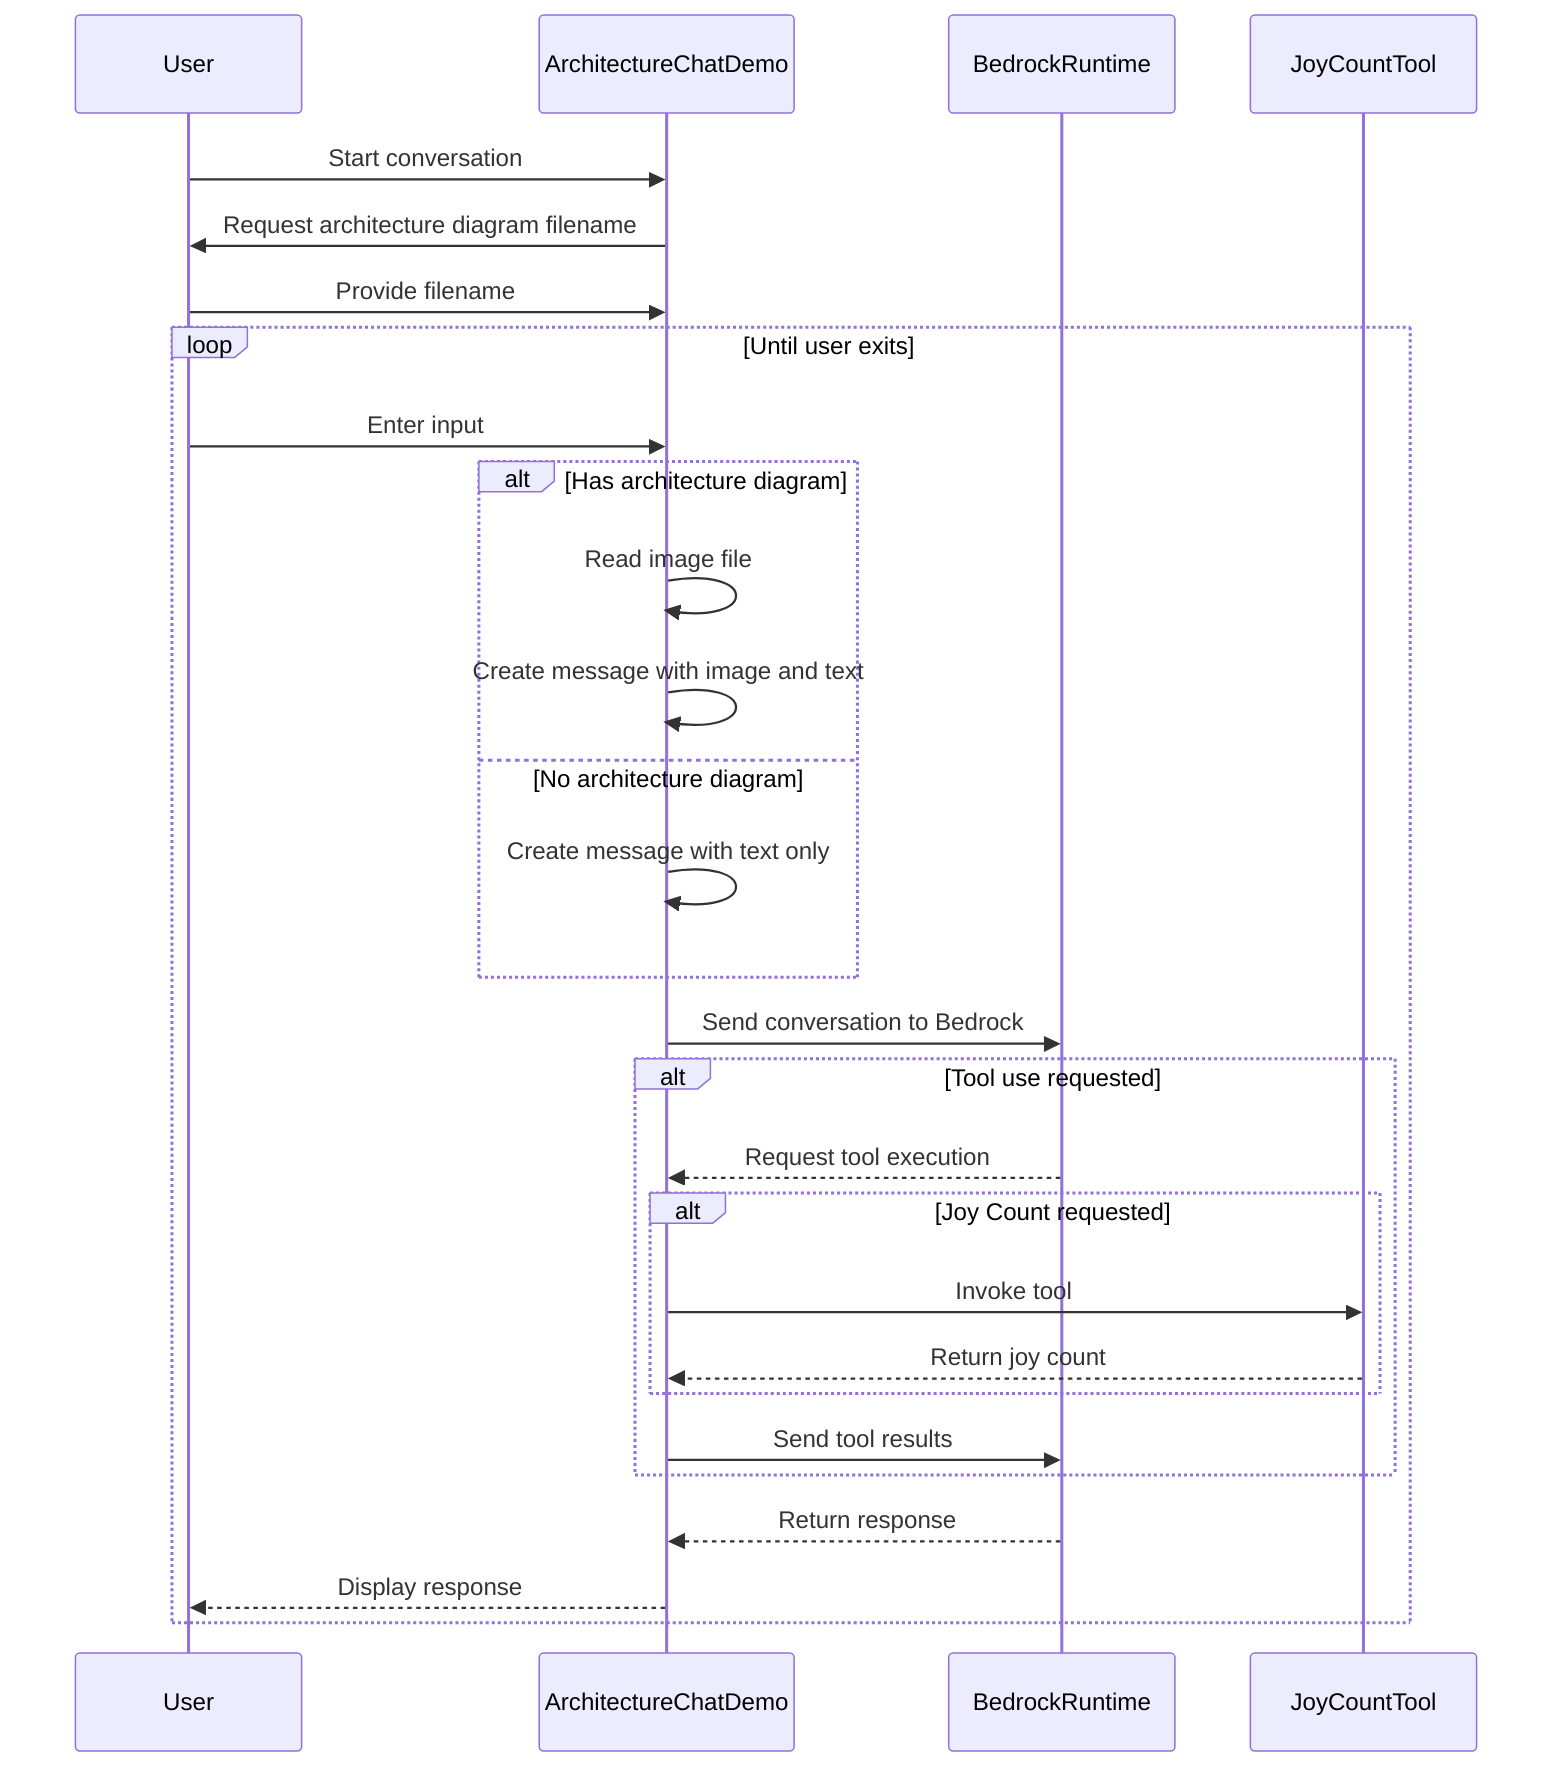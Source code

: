 sequenceDiagram
    participant User
    participant ArchitectureChatDemo
    participant BedrockRuntime
    participant JoyCountTool

    User->>ArchitectureChatDemo: Start conversation
    ArchitectureChatDemo->>User: Request architecture diagram filename
    User->>ArchitectureChatDemo: Provide filename

    loop Until user exits
        User->>ArchitectureChatDemo: Enter input

        alt Has architecture diagram
            ArchitectureChatDemo->>ArchitectureChatDemo: Read image file
            ArchitectureChatDemo->>ArchitectureChatDemo: Create message with image and text
        else No architecture diagram
            ArchitectureChatDemo->>ArchitectureChatDemo: Create message with text only
        end

        ArchitectureChatDemo->>BedrockRuntime: Send conversation to Bedrock

        alt Tool use requested
            BedrockRuntime-->>ArchitectureChatDemo: Request tool execution
            alt Joy Count requested
                ArchitectureChatDemo->>JoyCountTool: Invoke tool
                JoyCountTool-->>ArchitectureChatDemo: Return joy count
            end
            ArchitectureChatDemo->>BedrockRuntime: Send tool results
        end

        BedrockRuntime-->>ArchitectureChatDemo: Return response
        ArchitectureChatDemo-->>User: Display response
    end